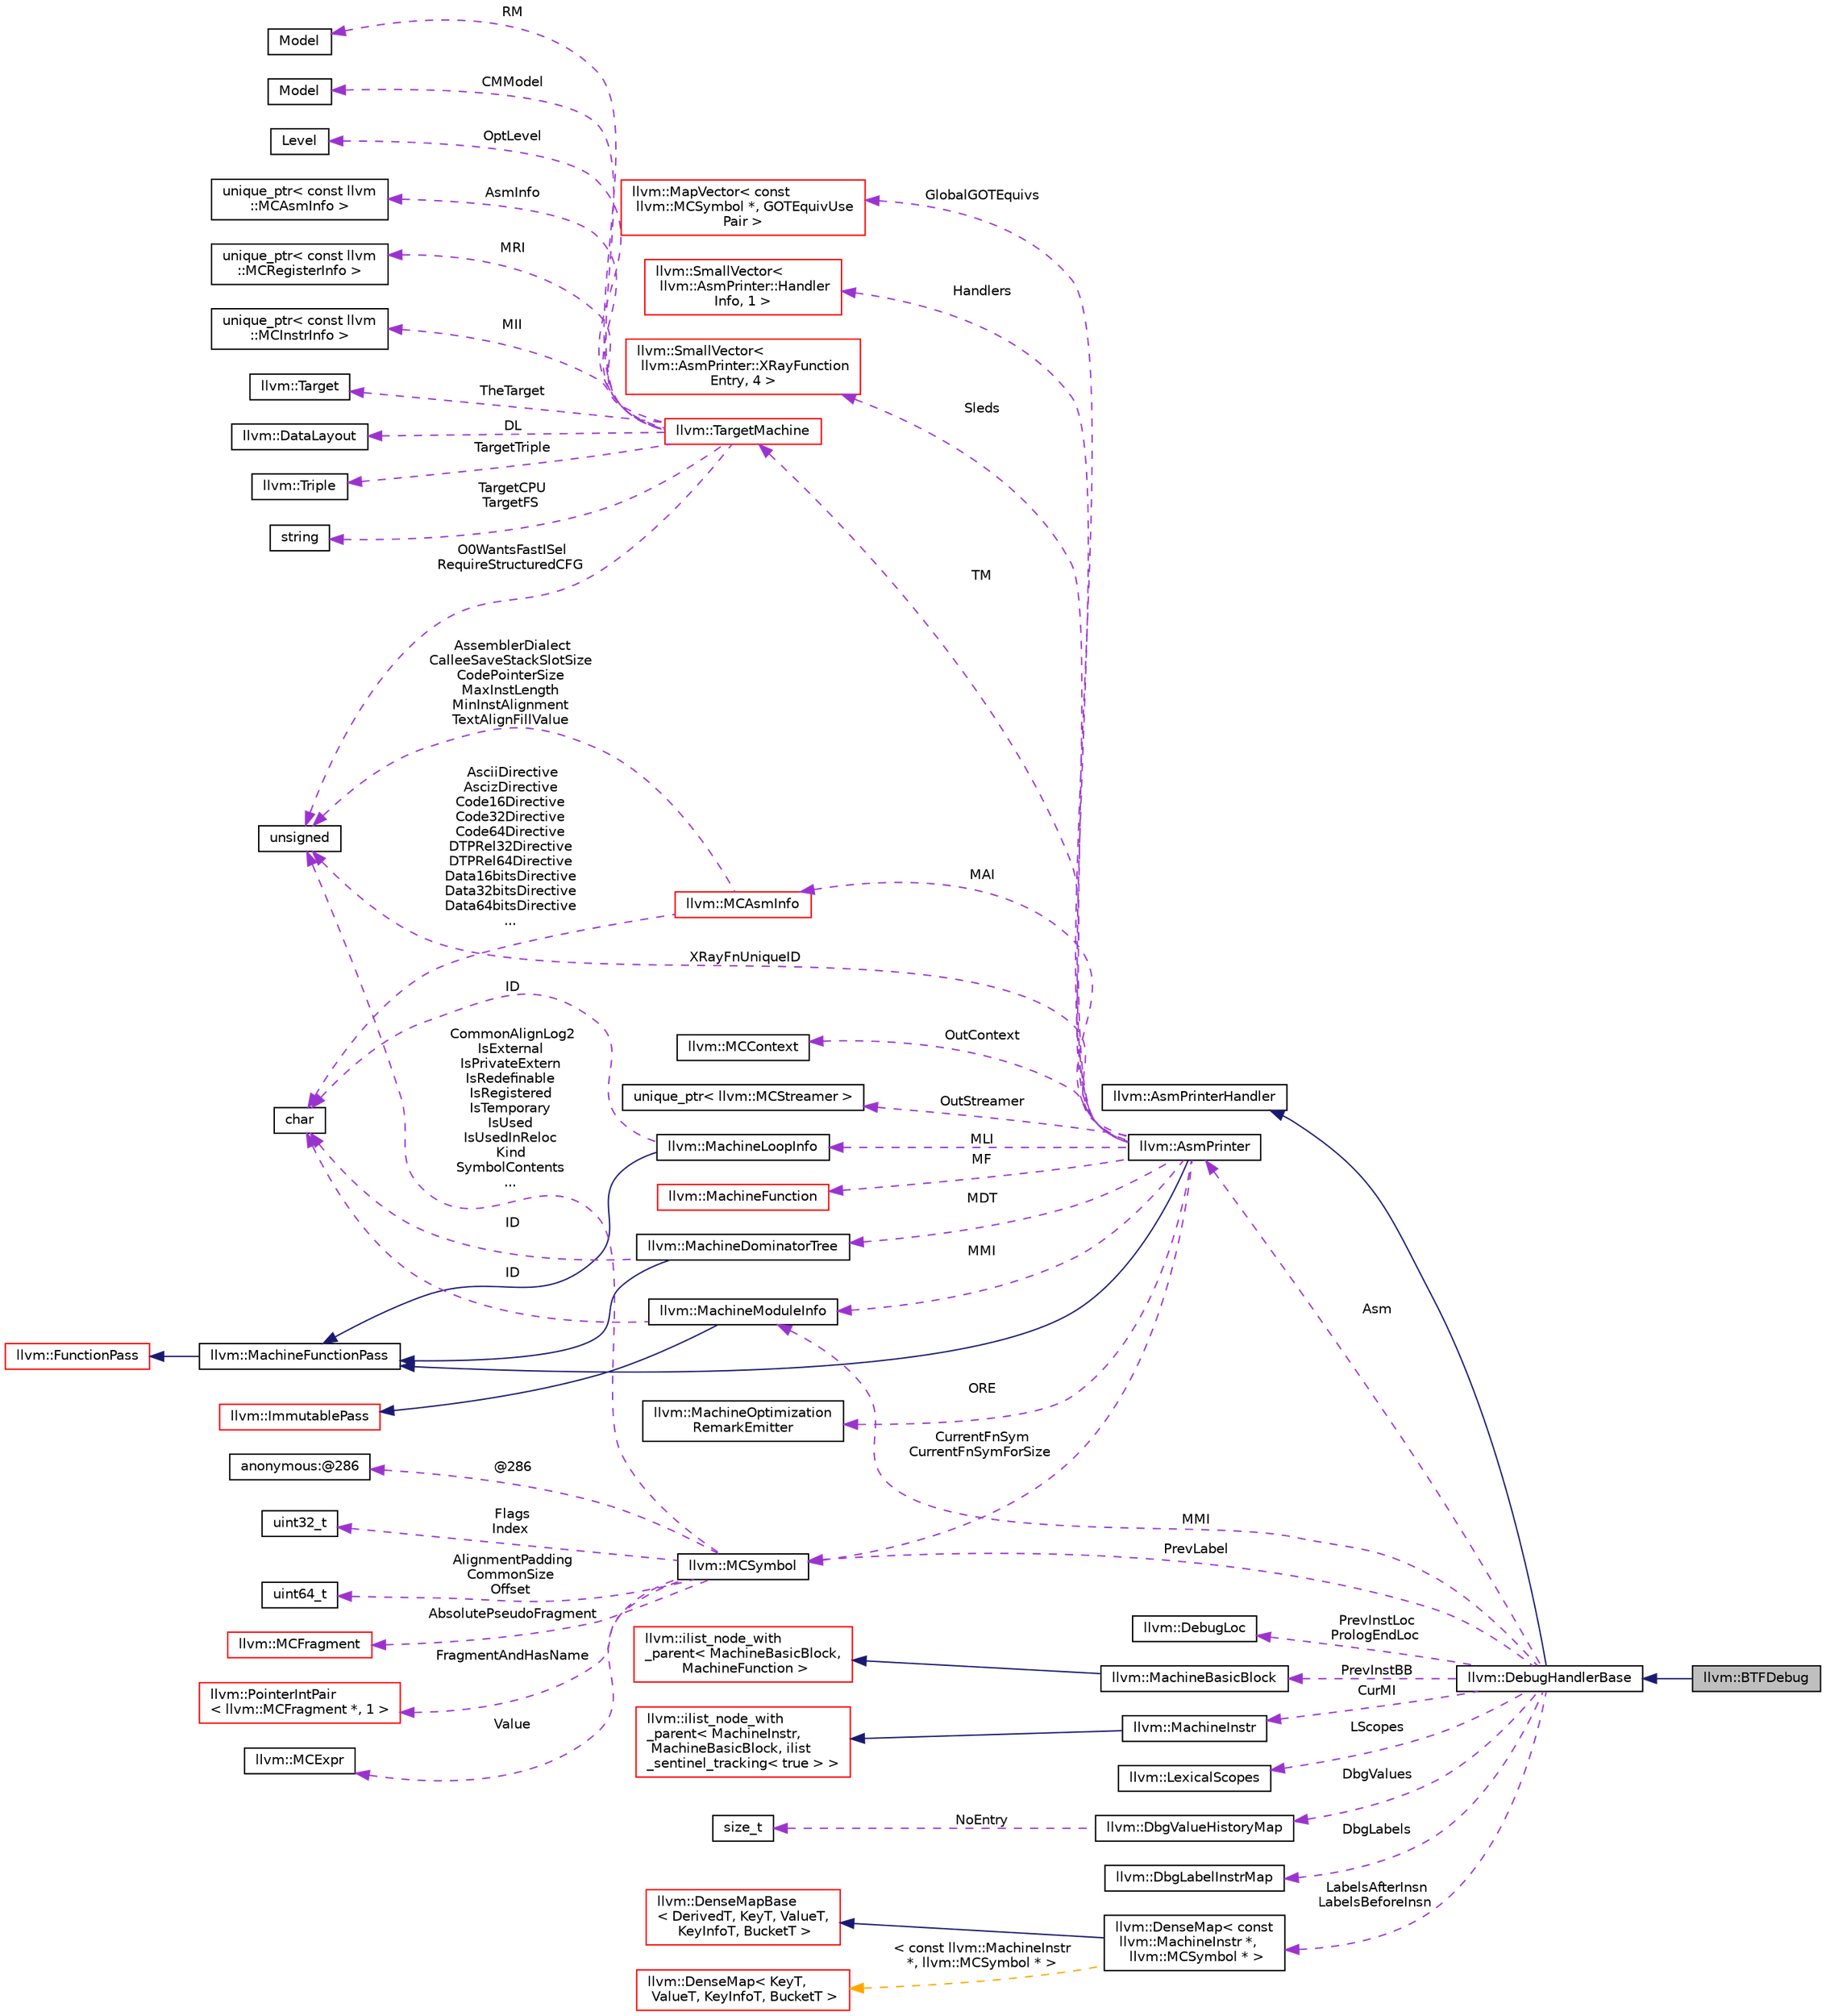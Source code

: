 digraph "llvm::BTFDebug"
{
 // LATEX_PDF_SIZE
  bgcolor="transparent";
  edge [fontname="Helvetica",fontsize="10",labelfontname="Helvetica",labelfontsize="10"];
  node [fontname="Helvetica",fontsize="10",shape="box"];
  rankdir="LR";
  Node1 [label="llvm::BTFDebug",height=0.2,width=0.4,color="black", fillcolor="grey75", style="filled", fontcolor="black",tooltip="Collect and emit BTF information."];
  Node2 -> Node1 [dir="back",color="midnightblue",fontsize="10",style="solid",fontname="Helvetica"];
  Node2 [label="llvm::DebugHandlerBase",height=0.2,width=0.4,color="black",URL="$classllvm_1_1DebugHandlerBase.html",tooltip="Base class for debug information backends."];
  Node3 -> Node2 [dir="back",color="midnightblue",fontsize="10",style="solid",fontname="Helvetica"];
  Node3 [label="llvm::AsmPrinterHandler",height=0.2,width=0.4,color="black",URL="$classllvm_1_1AsmPrinterHandler.html",tooltip="Collects and handles AsmPrinter objects required to build debug or EH information."];
  Node4 -> Node2 [dir="back",color="darkorchid3",fontsize="10",style="dashed",label=" Asm" ,fontname="Helvetica"];
  Node4 [label="llvm::AsmPrinter",height=0.2,width=0.4,color="black",URL="$classllvm_1_1AsmPrinter.html",tooltip="This class is intended to be used as a driving class for all asm writers."];
  Node5 -> Node4 [dir="back",color="midnightblue",fontsize="10",style="solid",fontname="Helvetica"];
  Node5 [label="llvm::MachineFunctionPass",height=0.2,width=0.4,color="black",URL="$classllvm_1_1MachineFunctionPass.html",tooltip="MachineFunctionPass - This class adapts the FunctionPass interface to allow convenient creation of pa..."];
  Node6 -> Node5 [dir="back",color="midnightblue",fontsize="10",style="solid",fontname="Helvetica"];
  Node6 [label="llvm::FunctionPass",height=0.2,width=0.4,color="red",URL="$classllvm_1_1FunctionPass.html",tooltip="FunctionPass class - This class is used to implement most global optimizations."];
  Node8 -> Node4 [dir="back",color="darkorchid3",fontsize="10",style="dashed",label=" TM" ,fontname="Helvetica"];
  Node8 [label="llvm::TargetMachine",height=0.2,width=0.4,color="red",URL="$classllvm_1_1TargetMachine.html",tooltip="Primary interface to the complete machine description for the target machine."];
  Node9 -> Node8 [dir="back",color="darkorchid3",fontsize="10",style="dashed",label=" TheTarget" ,fontname="Helvetica"];
  Node9 [label="llvm::Target",height=0.2,width=0.4,color="black",URL="$classllvm_1_1Target.html",tooltip="Target - Wrapper for Target specific information."];
  Node10 -> Node8 [dir="back",color="darkorchid3",fontsize="10",style="dashed",label=" DL" ,fontname="Helvetica"];
  Node10 [label="llvm::DataLayout",height=0.2,width=0.4,color="black",URL="$classllvm_1_1DataLayout.html",tooltip="A parsed version of the target data layout string in and methods for querying it."];
  Node11 -> Node8 [dir="back",color="darkorchid3",fontsize="10",style="dashed",label=" TargetTriple" ,fontname="Helvetica"];
  Node11 [label="llvm::Triple",height=0.2,width=0.4,color="black",URL="$classllvm_1_1Triple.html",tooltip="Triple - Helper class for working with autoconf configuration names."];
  Node12 -> Node8 [dir="back",color="darkorchid3",fontsize="10",style="dashed",label=" TargetCPU\nTargetFS" ,fontname="Helvetica"];
  Node12 [label="string",height=0.2,width=0.4,color="black",tooltip=" "];
  Node13 -> Node8 [dir="back",color="darkorchid3",fontsize="10",style="dashed",label=" RM" ,fontname="Helvetica"];
  Node13 [label="Model",height=0.2,width=0.4,color="black",tooltip=" "];
  Node14 -> Node8 [dir="back",color="darkorchid3",fontsize="10",style="dashed",label=" CMModel" ,fontname="Helvetica"];
  Node14 [label="Model",height=0.2,width=0.4,color="black",tooltip=" "];
  Node15 -> Node8 [dir="back",color="darkorchid3",fontsize="10",style="dashed",label=" OptLevel" ,fontname="Helvetica"];
  Node15 [label="Level",height=0.2,width=0.4,color="black",tooltip=" "];
  Node16 -> Node8 [dir="back",color="darkorchid3",fontsize="10",style="dashed",label=" AsmInfo" ,fontname="Helvetica"];
  Node16 [label="unique_ptr\< const llvm\l::MCAsmInfo \>",height=0.2,width=0.4,color="black",tooltip=" "];
  Node17 -> Node8 [dir="back",color="darkorchid3",fontsize="10",style="dashed",label=" MRI" ,fontname="Helvetica"];
  Node17 [label="unique_ptr\< const llvm\l::MCRegisterInfo \>",height=0.2,width=0.4,color="black",tooltip=" "];
  Node18 -> Node8 [dir="back",color="darkorchid3",fontsize="10",style="dashed",label=" MII" ,fontname="Helvetica"];
  Node18 [label="unique_ptr\< const llvm\l::MCInstrInfo \>",height=0.2,width=0.4,color="black",tooltip=" "];
  Node20 -> Node8 [dir="back",color="darkorchid3",fontsize="10",style="dashed",label=" O0WantsFastISel\nRequireStructuredCFG" ,fontname="Helvetica"];
  Node20 [label="unsigned",height=0.2,width=0.4,color="black",URL="$classunsigned.html",tooltip=" "];
  Node35 -> Node4 [dir="back",color="darkorchid3",fontsize="10",style="dashed",label=" MAI" ,fontname="Helvetica"];
  Node35 [label="llvm::MCAsmInfo",height=0.2,width=0.4,color="red",URL="$classllvm_1_1MCAsmInfo.html",tooltip="This class is intended to be used as a base class for asm properties and features specific to the tar..."];
  Node20 -> Node35 [dir="back",color="darkorchid3",fontsize="10",style="dashed",label=" AssemblerDialect\nCalleeSaveStackSlotSize\nCodePointerSize\nMaxInstLength\nMinInstAlignment\nTextAlignFillValue" ,fontname="Helvetica"];
  Node36 -> Node35 [dir="back",color="darkorchid3",fontsize="10",style="dashed",label=" AsciiDirective\nAscizDirective\nCode16Directive\nCode32Directive\nCode64Directive\nDTPRel32Directive\nDTPRel64Directive\nData16bitsDirective\nData32bitsDirective\nData64bitsDirective\n..." ,fontname="Helvetica"];
  Node36 [label="char",height=0.2,width=0.4,color="black",URL="$classchar.html",tooltip=" "];
  Node43 -> Node4 [dir="back",color="darkorchid3",fontsize="10",style="dashed",label=" OutContext" ,fontname="Helvetica"];
  Node43 [label="llvm::MCContext",height=0.2,width=0.4,color="black",URL="$classllvm_1_1MCContext.html",tooltip="Context object for machine code objects."];
  Node44 -> Node4 [dir="back",color="darkorchid3",fontsize="10",style="dashed",label=" OutStreamer" ,fontname="Helvetica"];
  Node44 [label="unique_ptr\< llvm::MCStreamer \>",height=0.2,width=0.4,color="black",tooltip=" "];
  Node45 -> Node4 [dir="back",color="darkorchid3",fontsize="10",style="dashed",label=" MF" ,fontname="Helvetica"];
  Node45 [label="llvm::MachineFunction",height=0.2,width=0.4,color="red",URL="$classllvm_1_1MachineFunction.html",tooltip=" "];
  Node60 -> Node4 [dir="back",color="darkorchid3",fontsize="10",style="dashed",label=" MMI" ,fontname="Helvetica"];
  Node60 [label="llvm::MachineModuleInfo",height=0.2,width=0.4,color="black",URL="$classllvm_1_1MachineModuleInfo.html",tooltip="This class contains meta information specific to a module."];
  Node61 -> Node60 [dir="back",color="midnightblue",fontsize="10",style="solid",fontname="Helvetica"];
  Node61 [label="llvm::ImmutablePass",height=0.2,width=0.4,color="red",URL="$classllvm_1_1ImmutablePass.html",tooltip="ImmutablePass class - This class is used to provide information that does not need to be run."];
  Node36 -> Node60 [dir="back",color="darkorchid3",fontsize="10",style="dashed",label=" ID" ,fontname="Helvetica"];
  Node63 -> Node4 [dir="back",color="darkorchid3",fontsize="10",style="dashed",label=" MDT" ,fontname="Helvetica"];
  Node63 [label="llvm::MachineDominatorTree",height=0.2,width=0.4,color="black",URL="$classllvm_1_1MachineDominatorTree.html",tooltip="DominatorTree Class - Concrete subclass of DominatorTreeBase that is used to compute a normal dominat..."];
  Node5 -> Node63 [dir="back",color="midnightblue",fontsize="10",style="solid",fontname="Helvetica"];
  Node36 -> Node63 [dir="back",color="darkorchid3",fontsize="10",style="dashed",label=" ID" ,fontname="Helvetica"];
  Node64 -> Node4 [dir="back",color="darkorchid3",fontsize="10",style="dashed",label=" MLI" ,fontname="Helvetica"];
  Node64 [label="llvm::MachineLoopInfo",height=0.2,width=0.4,color="black",URL="$classllvm_1_1MachineLoopInfo.html",tooltip=" "];
  Node5 -> Node64 [dir="back",color="midnightblue",fontsize="10",style="solid",fontname="Helvetica"];
  Node36 -> Node64 [dir="back",color="darkorchid3",fontsize="10",style="dashed",label=" ID" ,fontname="Helvetica"];
  Node65 -> Node4 [dir="back",color="darkorchid3",fontsize="10",style="dashed",label=" ORE" ,fontname="Helvetica"];
  Node65 [label="llvm::MachineOptimization\lRemarkEmitter",height=0.2,width=0.4,color="black",URL="$classllvm_1_1MachineOptimizationRemarkEmitter.html",tooltip="The optimization diagnostic interface."];
  Node66 -> Node4 [dir="back",color="darkorchid3",fontsize="10",style="dashed",label=" CurrentFnSym\nCurrentFnSymForSize" ,fontname="Helvetica"];
  Node66 [label="llvm::MCSymbol",height=0.2,width=0.4,color="black",URL="$classllvm_1_1MCSymbol.html",tooltip="MCSymbol - Instances of this class represent a symbol name in the MC file, and MCSymbols are created ..."];
  Node67 -> Node66 [dir="back",color="darkorchid3",fontsize="10",style="dashed",label=" AbsolutePseudoFragment" ,fontname="Helvetica"];
  Node67 [label="llvm::MCFragment",height=0.2,width=0.4,color="red",URL="$classllvm_1_1MCFragment.html",tooltip=" "];
  Node77 -> Node66 [dir="back",color="darkorchid3",fontsize="10",style="dashed",label=" FragmentAndHasName" ,fontname="Helvetica"];
  Node77 [label="llvm::PointerIntPair\l\< llvm::MCFragment *, 1 \>",height=0.2,width=0.4,color="red",URL="$classllvm_1_1PointerIntPair.html",tooltip=" "];
  Node20 -> Node66 [dir="back",color="darkorchid3",fontsize="10",style="dashed",label=" CommonAlignLog2\nIsExternal\nIsPrivateExtern\nIsRedefinable\nIsRegistered\nIsTemporary\nIsUsed\nIsUsedInReloc\nKind\nSymbolContents\n..." ,fontname="Helvetica"];
  Node79 -> Node66 [dir="back",color="darkorchid3",fontsize="10",style="dashed",label=" Flags\nIndex" ,fontname="Helvetica"];
  Node79 [label="uint32_t",height=0.2,width=0.4,color="black",URL="$classuint32__t.html",tooltip=" "];
  Node80 -> Node66 [dir="back",color="darkorchid3",fontsize="10",style="dashed",label=" AlignmentPadding\nCommonSize\nOffset" ,fontname="Helvetica"];
  Node80 [label="uint64_t",height=0.2,width=0.4,color="black",tooltip=" "];
  Node81 -> Node66 [dir="back",color="darkorchid3",fontsize="10",style="dashed",label=" Value" ,fontname="Helvetica"];
  Node81 [label="llvm::MCExpr",height=0.2,width=0.4,color="black",URL="$classllvm_1_1MCExpr.html",tooltip="Base class for the full range of assembler expressions which are needed for parsing."];
  Node82 -> Node66 [dir="back",color="darkorchid3",fontsize="10",style="dashed",label=" @286" ,fontname="Helvetica"];
  Node82 [label="anonymous:@286",height=0.2,width=0.4,color="black",tooltip=" "];
  Node83 -> Node4 [dir="back",color="darkorchid3",fontsize="10",style="dashed",label=" GlobalGOTEquivs" ,fontname="Helvetica"];
  Node83 [label="llvm::MapVector\< const\l llvm::MCSymbol *, GOTEquivUse\lPair \>",height=0.2,width=0.4,color="red",URL="$classllvm_1_1MapVector.html",tooltip=" "];
  Node85 -> Node4 [dir="back",color="darkorchid3",fontsize="10",style="dashed",label=" Handlers" ,fontname="Helvetica"];
  Node85 [label="llvm::SmallVector\<\l llvm::AsmPrinter::Handler\lInfo, 1 \>",height=0.2,width=0.4,color="red",URL="$classllvm_1_1SmallVector.html",tooltip=" "];
  Node88 -> Node4 [dir="back",color="darkorchid3",fontsize="10",style="dashed",label=" Sleds" ,fontname="Helvetica"];
  Node88 [label="llvm::SmallVector\<\l llvm::AsmPrinter::XRayFunction\lEntry, 4 \>",height=0.2,width=0.4,color="red",URL="$classllvm_1_1SmallVector.html",tooltip=" "];
  Node20 -> Node4 [dir="back",color="darkorchid3",fontsize="10",style="dashed",label=" XRayFnUniqueID" ,fontname="Helvetica"];
  Node60 -> Node2 [dir="back",color="darkorchid3",fontsize="10",style="dashed",label=" MMI" ,fontname="Helvetica"];
  Node91 -> Node2 [dir="back",color="darkorchid3",fontsize="10",style="dashed",label=" PrevInstLoc\nPrologEndLoc" ,fontname="Helvetica"];
  Node91 [label="llvm::DebugLoc",height=0.2,width=0.4,color="black",URL="$classllvm_1_1DebugLoc.html",tooltip="A debug info location."];
  Node66 -> Node2 [dir="back",color="darkorchid3",fontsize="10",style="dashed",label=" PrevLabel" ,fontname="Helvetica"];
  Node92 -> Node2 [dir="back",color="darkorchid3",fontsize="10",style="dashed",label=" PrevInstBB" ,fontname="Helvetica"];
  Node92 [label="llvm::MachineBasicBlock",height=0.2,width=0.4,color="black",URL="$classllvm_1_1MachineBasicBlock.html",tooltip=" "];
  Node93 -> Node92 [dir="back",color="midnightblue",fontsize="10",style="solid",fontname="Helvetica"];
  Node93 [label="llvm::ilist_node_with\l_parent\< MachineBasicBlock,\l MachineFunction \>",height=0.2,width=0.4,color="red",URL="$classllvm_1_1ilist__node__with__parent.html",tooltip=" "];
  Node95 -> Node2 [dir="back",color="darkorchid3",fontsize="10",style="dashed",label=" CurMI" ,fontname="Helvetica"];
  Node95 [label="llvm::MachineInstr",height=0.2,width=0.4,color="black",URL="$classllvm_1_1MachineInstr.html",tooltip="Representation of each machine instruction."];
  Node96 -> Node95 [dir="back",color="midnightblue",fontsize="10",style="solid",fontname="Helvetica"];
  Node96 [label="llvm::ilist_node_with\l_parent\< MachineInstr,\l MachineBasicBlock, ilist\l_sentinel_tracking\< true \> \>",height=0.2,width=0.4,color="red",URL="$classllvm_1_1ilist__node__with__parent.html",tooltip=" "];
  Node98 -> Node2 [dir="back",color="darkorchid3",fontsize="10",style="dashed",label=" LScopes" ,fontname="Helvetica"];
  Node98 [label="llvm::LexicalScopes",height=0.2,width=0.4,color="black",URL="$classllvm_1_1LexicalScopes.html",tooltip="LexicalScopes - This class provides interface to collect and use lexical scoping information from mac..."];
  Node99 -> Node2 [dir="back",color="darkorchid3",fontsize="10",style="dashed",label=" DbgValues" ,fontname="Helvetica"];
  Node99 [label="llvm::DbgValueHistoryMap",height=0.2,width=0.4,color="black",URL="$classllvm_1_1DbgValueHistoryMap.html",tooltip="For each user variable, keep a list of instruction ranges where this variable is accessible."];
  Node38 -> Node99 [dir="back",color="darkorchid3",fontsize="10",style="dashed",label=" NoEntry" ,fontname="Helvetica"];
  Node38 [label="size_t",height=0.2,width=0.4,color="black",URL="$classsize__t.html",tooltip=" "];
  Node100 -> Node2 [dir="back",color="darkorchid3",fontsize="10",style="dashed",label=" DbgLabels" ,fontname="Helvetica"];
  Node100 [label="llvm::DbgLabelInstrMap",height=0.2,width=0.4,color="black",URL="$classllvm_1_1DbgLabelInstrMap.html",tooltip="For each inlined instance of a source-level label, keep the corresponding DBG_LABEL instruction."];
  Node101 -> Node2 [dir="back",color="darkorchid3",fontsize="10",style="dashed",label=" LabelsAfterInsn\nLabelsBeforeInsn" ,fontname="Helvetica"];
  Node101 [label="llvm::DenseMap\< const\l llvm::MachineInstr *,\l llvm::MCSymbol * \>",height=0.2,width=0.4,color="black",URL="$classllvm_1_1DenseMap.html",tooltip=" "];
  Node102 -> Node101 [dir="back",color="midnightblue",fontsize="10",style="solid",fontname="Helvetica"];
  Node102 [label="llvm::DenseMapBase\l\< DerivedT, KeyT, ValueT,\l KeyInfoT, BucketT \>",height=0.2,width=0.4,color="red",URL="$classllvm_1_1DenseMapBase.html",tooltip=" "];
  Node104 -> Node101 [dir="back",color="orange",fontsize="10",style="dashed",label=" \< const llvm::MachineInstr\l *, llvm::MCSymbol * \>" ,fontname="Helvetica"];
  Node104 [label="llvm::DenseMap\< KeyT,\l ValueT, KeyInfoT, BucketT \>",height=0.2,width=0.4,color="red",URL="$classllvm_1_1DenseMap.html",tooltip=" "];
}
